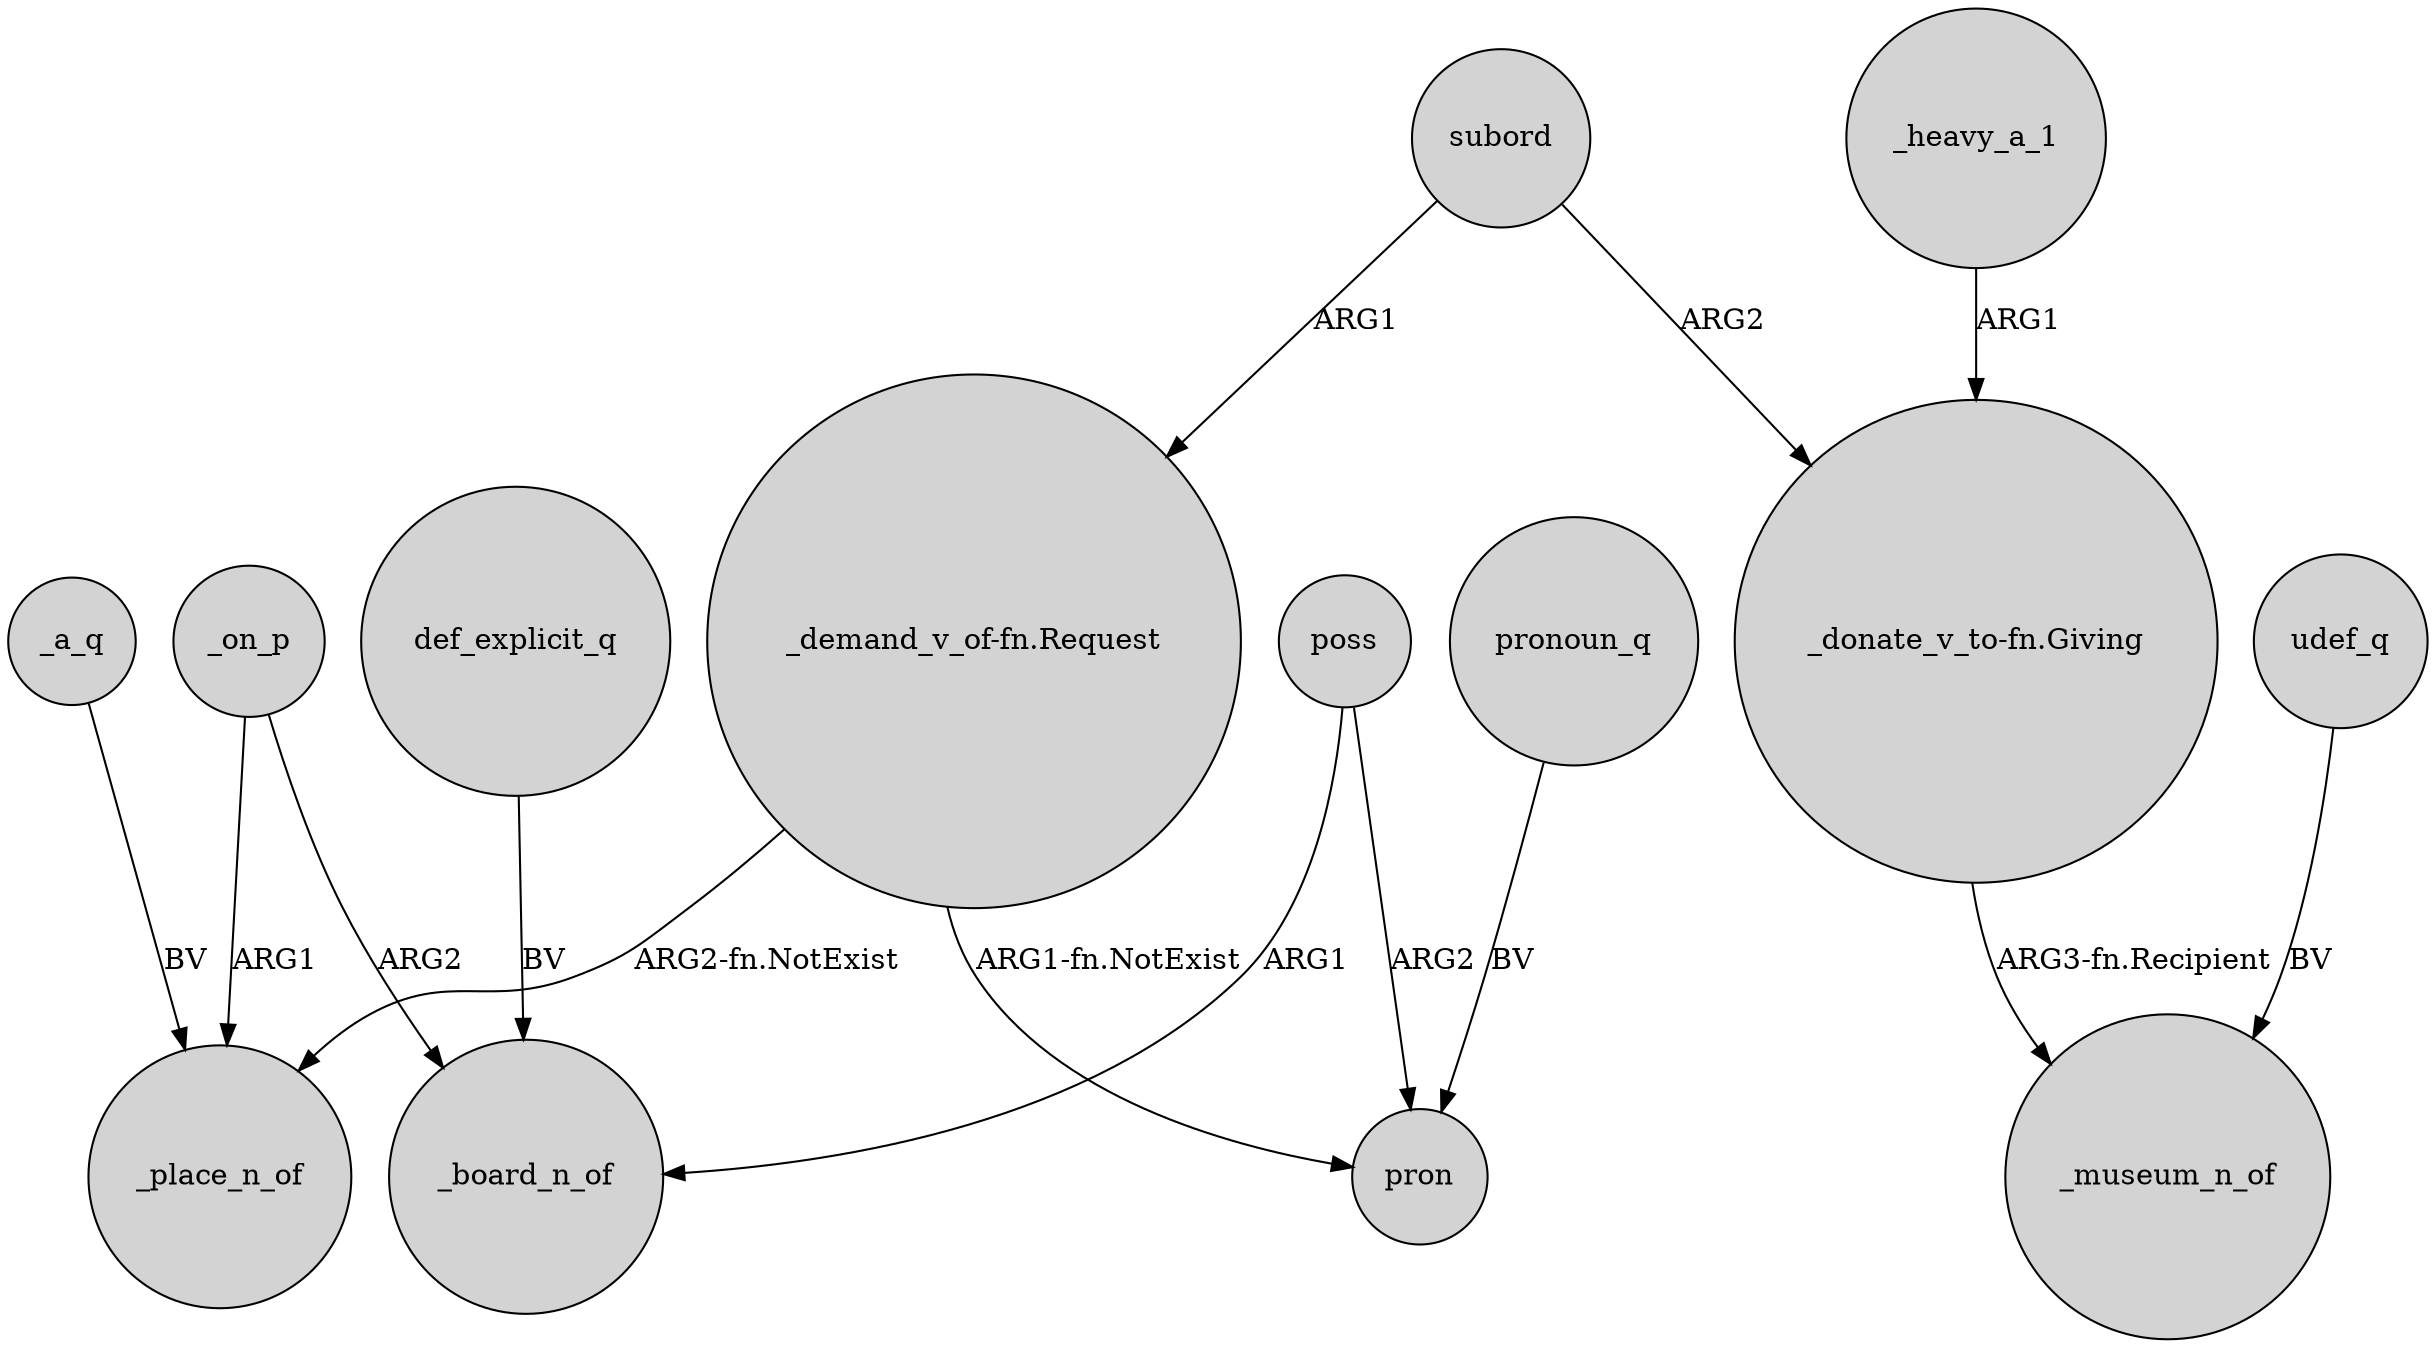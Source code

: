 digraph {
	node [shape=circle style=filled]
	_a_q -> _place_n_of [label=BV]
	udef_q -> _museum_n_of [label=BV]
	poss -> _board_n_of [label=ARG1]
	def_explicit_q -> _board_n_of [label=BV]
	poss -> pron [label=ARG2]
	_on_p -> _place_n_of [label=ARG1]
	"_demand_v_of-fn.Request" -> _place_n_of [label="ARG2-fn.NotExist"]
	subord -> "_demand_v_of-fn.Request" [label=ARG1]
	subord -> "_donate_v_to-fn.Giving" [label=ARG2]
	_heavy_a_1 -> "_donate_v_to-fn.Giving" [label=ARG1]
	"_demand_v_of-fn.Request" -> pron [label="ARG1-fn.NotExist"]
	_on_p -> _board_n_of [label=ARG2]
	"_donate_v_to-fn.Giving" -> _museum_n_of [label="ARG3-fn.Recipient"]
	pronoun_q -> pron [label=BV]
}
